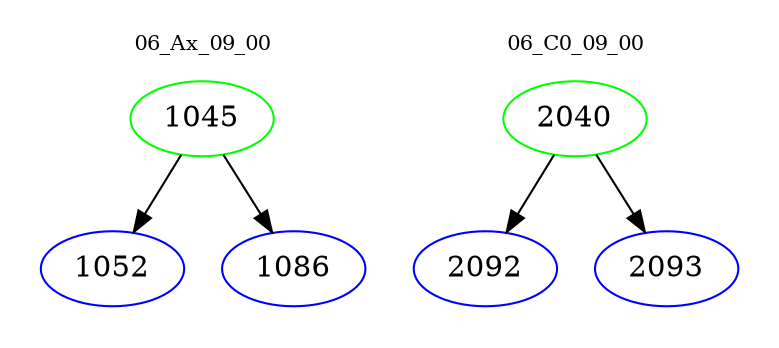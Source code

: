 digraph{
subgraph cluster_0 {
color = white
label = "06_Ax_09_00";
fontsize=10;
T0_1045 [label="1045", color="green"]
T0_1045 -> T0_1052 [color="black"]
T0_1052 [label="1052", color="blue"]
T0_1045 -> T0_1086 [color="black"]
T0_1086 [label="1086", color="blue"]
}
subgraph cluster_1 {
color = white
label = "06_C0_09_00";
fontsize=10;
T1_2040 [label="2040", color="green"]
T1_2040 -> T1_2092 [color="black"]
T1_2092 [label="2092", color="blue"]
T1_2040 -> T1_2093 [color="black"]
T1_2093 [label="2093", color="blue"]
}
}

